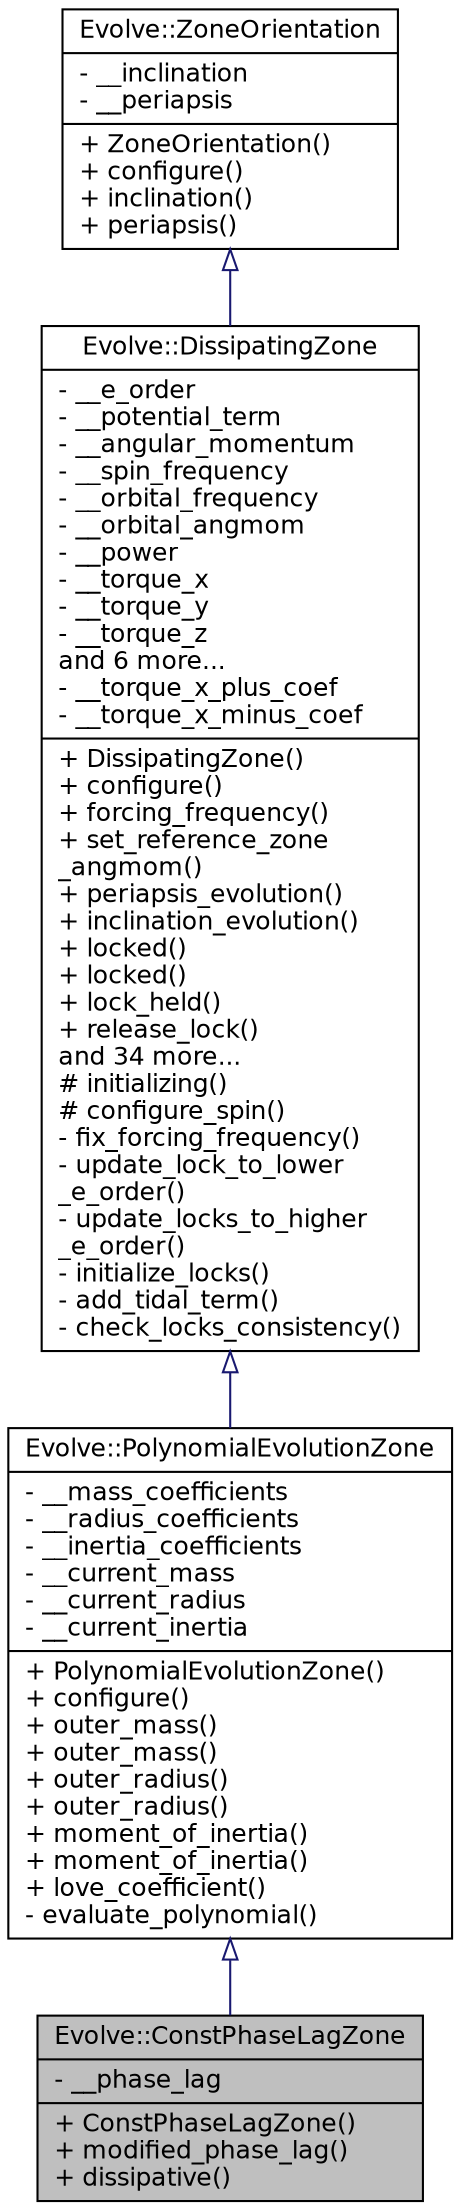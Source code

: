 digraph "Evolve::ConstPhaseLagZone"
{
 // INTERACTIVE_SVG=YES
  edge [fontname="Helvetica",fontsize="12",labelfontname="Helvetica",labelfontsize="12"];
  node [fontname="Helvetica",fontsize="12",shape=record];
  Node0 [label="{Evolve::ConstPhaseLagZone\n|- __phase_lag\l|+ ConstPhaseLagZone()\l+ modified_phase_lag()\l+ dissipative()\l}",height=0.2,width=0.4,color="black", fillcolor="grey75", style="filled", fontcolor="black"];
  Node1 -> Node0 [dir="back",color="midnightblue",fontsize="12",style="solid",arrowtail="onormal",fontname="Helvetica"];
  Node1 [label="{Evolve::PolynomialEvolutionZone\n|- __mass_coefficients\l- __radius_coefficients\l- __inertia_coefficients\l- __current_mass\l- __current_radius\l- __current_inertia\l|+ PolynomialEvolutionZone()\l+ configure()\l+ outer_mass()\l+ outer_mass()\l+ outer_radius()\l+ outer_radius()\l+ moment_of_inertia()\l+ moment_of_inertia()\l+ love_coefficient()\l- evaluate_polynomial()\l}",height=0.2,width=0.4,color="black", fillcolor="white", style="filled",URL="$classEvolve_1_1PolynomialEvolutionZone.html"];
  Node2 -> Node1 [dir="back",color="midnightblue",fontsize="12",style="solid",arrowtail="onormal",fontname="Helvetica"];
  Node2 [label="{Evolve::DissipatingZone\n|- __e_order\l- __potential_term\l- __angular_momentum\l- __spin_frequency\l- __orbital_frequency\l- __orbital_angmom\l- __power\l- __torque_x\l- __torque_y\l- __torque_z\land 6 more...\l- __torque_x_plus_coef\l- __torque_x_minus_coef\l|+ DissipatingZone()\l+ configure()\l+ forcing_frequency()\l+ set_reference_zone\l_angmom()\l+ periapsis_evolution()\l+ inclination_evolution()\l+ locked()\l+ locked()\l+ lock_held()\l+ release_lock()\land 34 more...\l# initializing()\l# configure_spin()\l- fix_forcing_frequency()\l- update_lock_to_lower\l_e_order()\l- update_locks_to_higher\l_e_order()\l- initialize_locks()\l- add_tidal_term()\l- check_locks_consistency()\l}",height=0.2,width=0.4,color="black", fillcolor="white", style="filled",URL="$classEvolve_1_1DissipatingZone.html",tooltip="A layer of a system body for which the tidal bulge is not exactly in phase with the tidal potential..."];
  Node3 -> Node2 [dir="back",color="midnightblue",fontsize="12",style="solid",arrowtail="onormal",fontname="Helvetica"];
  Node3 [label="{Evolve::ZoneOrientation\n|- __inclination\l- __periapsis\l|+ ZoneOrientation()\l+ configure()\l+ inclination()\l+ periapsis()\l}",height=0.2,width=0.4,color="black", fillcolor="white", style="filled",URL="$classEvolve_1_1ZoneOrientation.html"];
}
